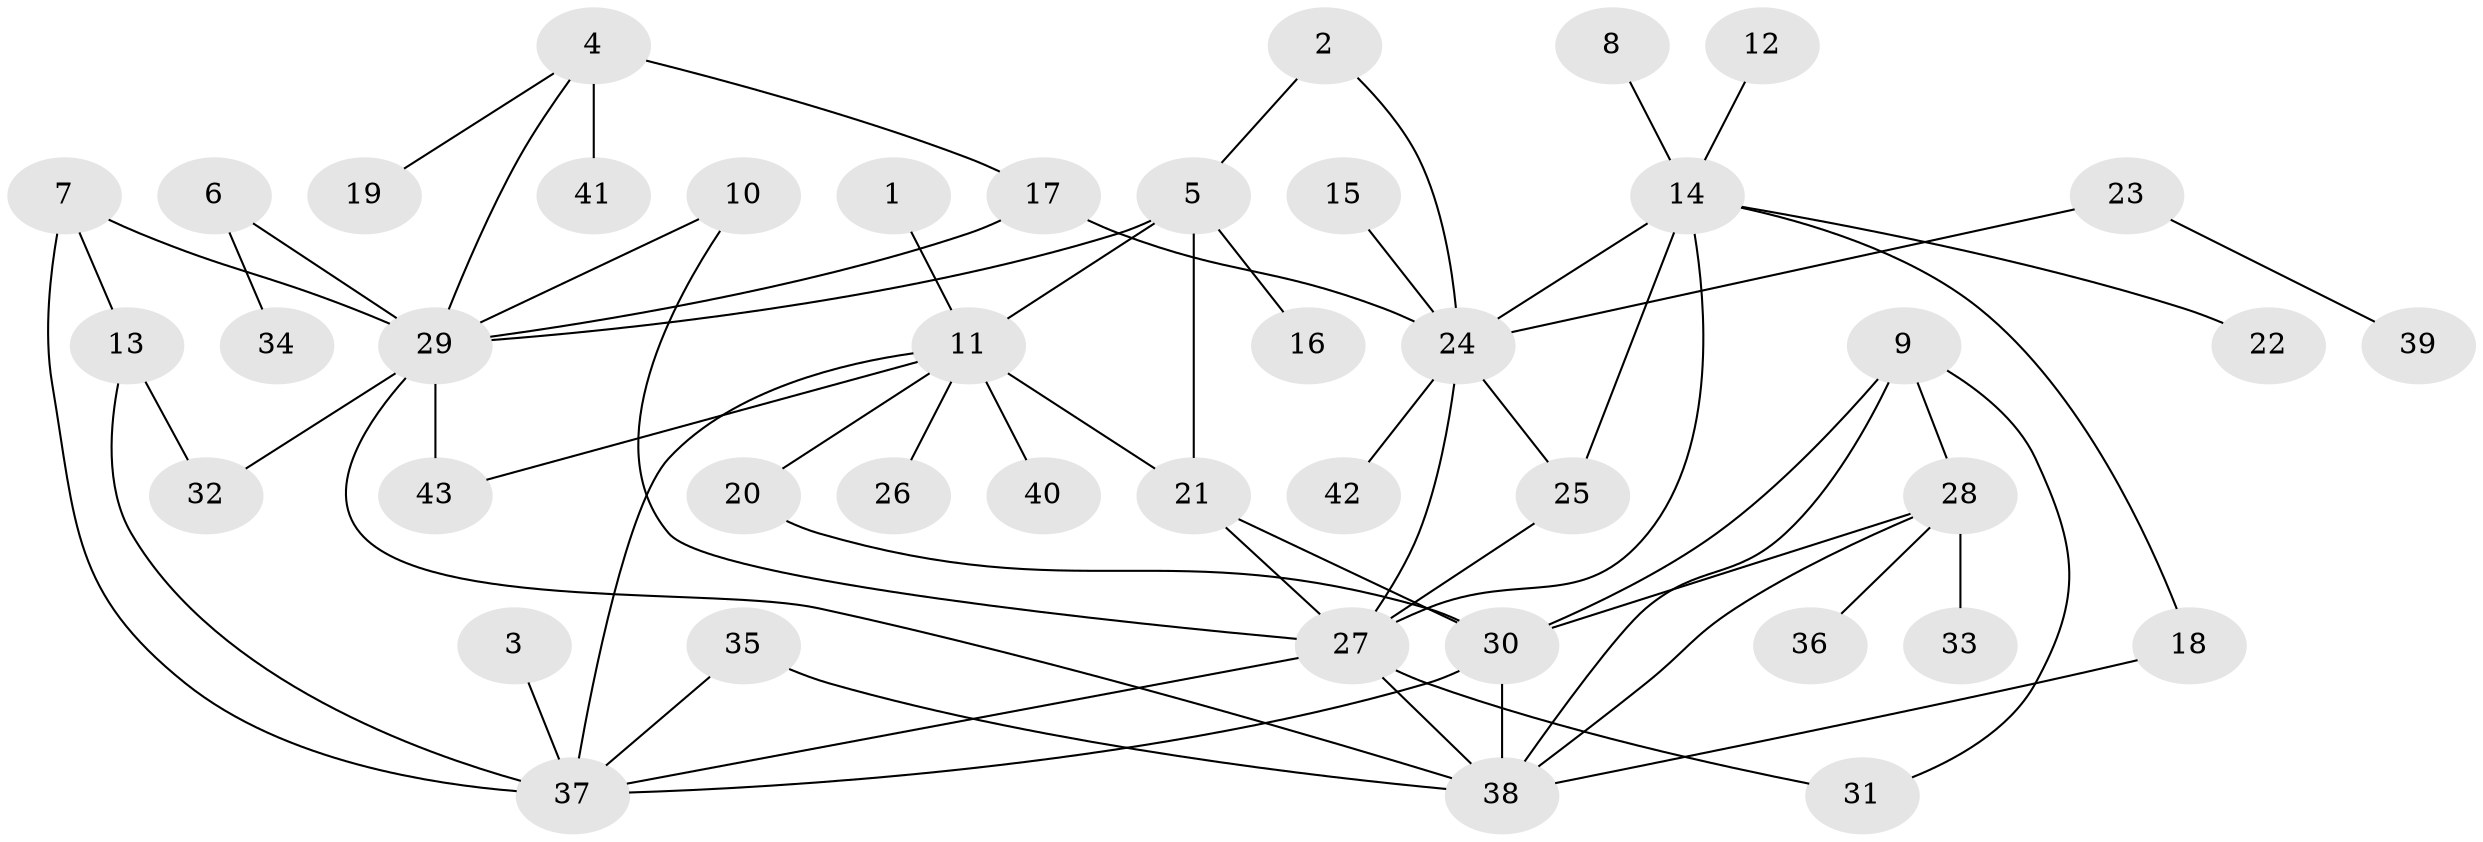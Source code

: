 // original degree distribution, {8: 0.023255813953488372, 9: 0.03488372093023256, 6: 0.03488372093023256, 7: 0.011627906976744186, 10: 0.023255813953488372, 4: 0.08139534883720931, 5: 0.011627906976744186, 3: 0.023255813953488372, 11: 0.011627906976744186, 12: 0.011627906976744186, 1: 0.5116279069767442, 2: 0.22093023255813954}
// Generated by graph-tools (version 1.1) at 2025/02/03/09/25 03:02:33]
// undirected, 43 vertices, 65 edges
graph export_dot {
graph [start="1"]
  node [color=gray90,style=filled];
  1;
  2;
  3;
  4;
  5;
  6;
  7;
  8;
  9;
  10;
  11;
  12;
  13;
  14;
  15;
  16;
  17;
  18;
  19;
  20;
  21;
  22;
  23;
  24;
  25;
  26;
  27;
  28;
  29;
  30;
  31;
  32;
  33;
  34;
  35;
  36;
  37;
  38;
  39;
  40;
  41;
  42;
  43;
  1 -- 11 [weight=1.0];
  2 -- 5 [weight=1.0];
  2 -- 24 [weight=1.0];
  3 -- 37 [weight=1.0];
  4 -- 17 [weight=2.0];
  4 -- 19 [weight=1.0];
  4 -- 29 [weight=1.0];
  4 -- 41 [weight=1.0];
  5 -- 11 [weight=2.0];
  5 -- 16 [weight=1.0];
  5 -- 21 [weight=1.0];
  5 -- 29 [weight=1.0];
  6 -- 29 [weight=1.0];
  6 -- 34 [weight=1.0];
  7 -- 13 [weight=2.0];
  7 -- 29 [weight=2.0];
  7 -- 37 [weight=2.0];
  8 -- 14 [weight=1.0];
  9 -- 28 [weight=1.0];
  9 -- 30 [weight=1.0];
  9 -- 31 [weight=1.0];
  9 -- 38 [weight=1.0];
  10 -- 27 [weight=1.0];
  10 -- 29 [weight=1.0];
  11 -- 20 [weight=1.0];
  11 -- 21 [weight=2.0];
  11 -- 26 [weight=1.0];
  11 -- 37 [weight=1.0];
  11 -- 40 [weight=1.0];
  11 -- 43 [weight=1.0];
  12 -- 14 [weight=1.0];
  13 -- 32 [weight=1.0];
  13 -- 37 [weight=1.0];
  14 -- 18 [weight=1.0];
  14 -- 22 [weight=1.0];
  14 -- 24 [weight=1.0];
  14 -- 25 [weight=1.0];
  14 -- 27 [weight=1.0];
  15 -- 24 [weight=1.0];
  17 -- 24 [weight=2.0];
  17 -- 29 [weight=2.0];
  18 -- 38 [weight=1.0];
  20 -- 30 [weight=1.0];
  21 -- 27 [weight=1.0];
  21 -- 30 [weight=1.0];
  23 -- 24 [weight=1.0];
  23 -- 39 [weight=1.0];
  24 -- 25 [weight=1.0];
  24 -- 27 [weight=1.0];
  24 -- 42 [weight=1.0];
  25 -- 27 [weight=1.0];
  27 -- 31 [weight=1.0];
  27 -- 37 [weight=1.0];
  27 -- 38 [weight=1.0];
  28 -- 30 [weight=1.0];
  28 -- 33 [weight=1.0];
  28 -- 36 [weight=1.0];
  28 -- 38 [weight=1.0];
  29 -- 32 [weight=1.0];
  29 -- 38 [weight=1.0];
  29 -- 43 [weight=1.0];
  30 -- 37 [weight=1.0];
  30 -- 38 [weight=1.0];
  35 -- 37 [weight=1.0];
  35 -- 38 [weight=1.0];
}
